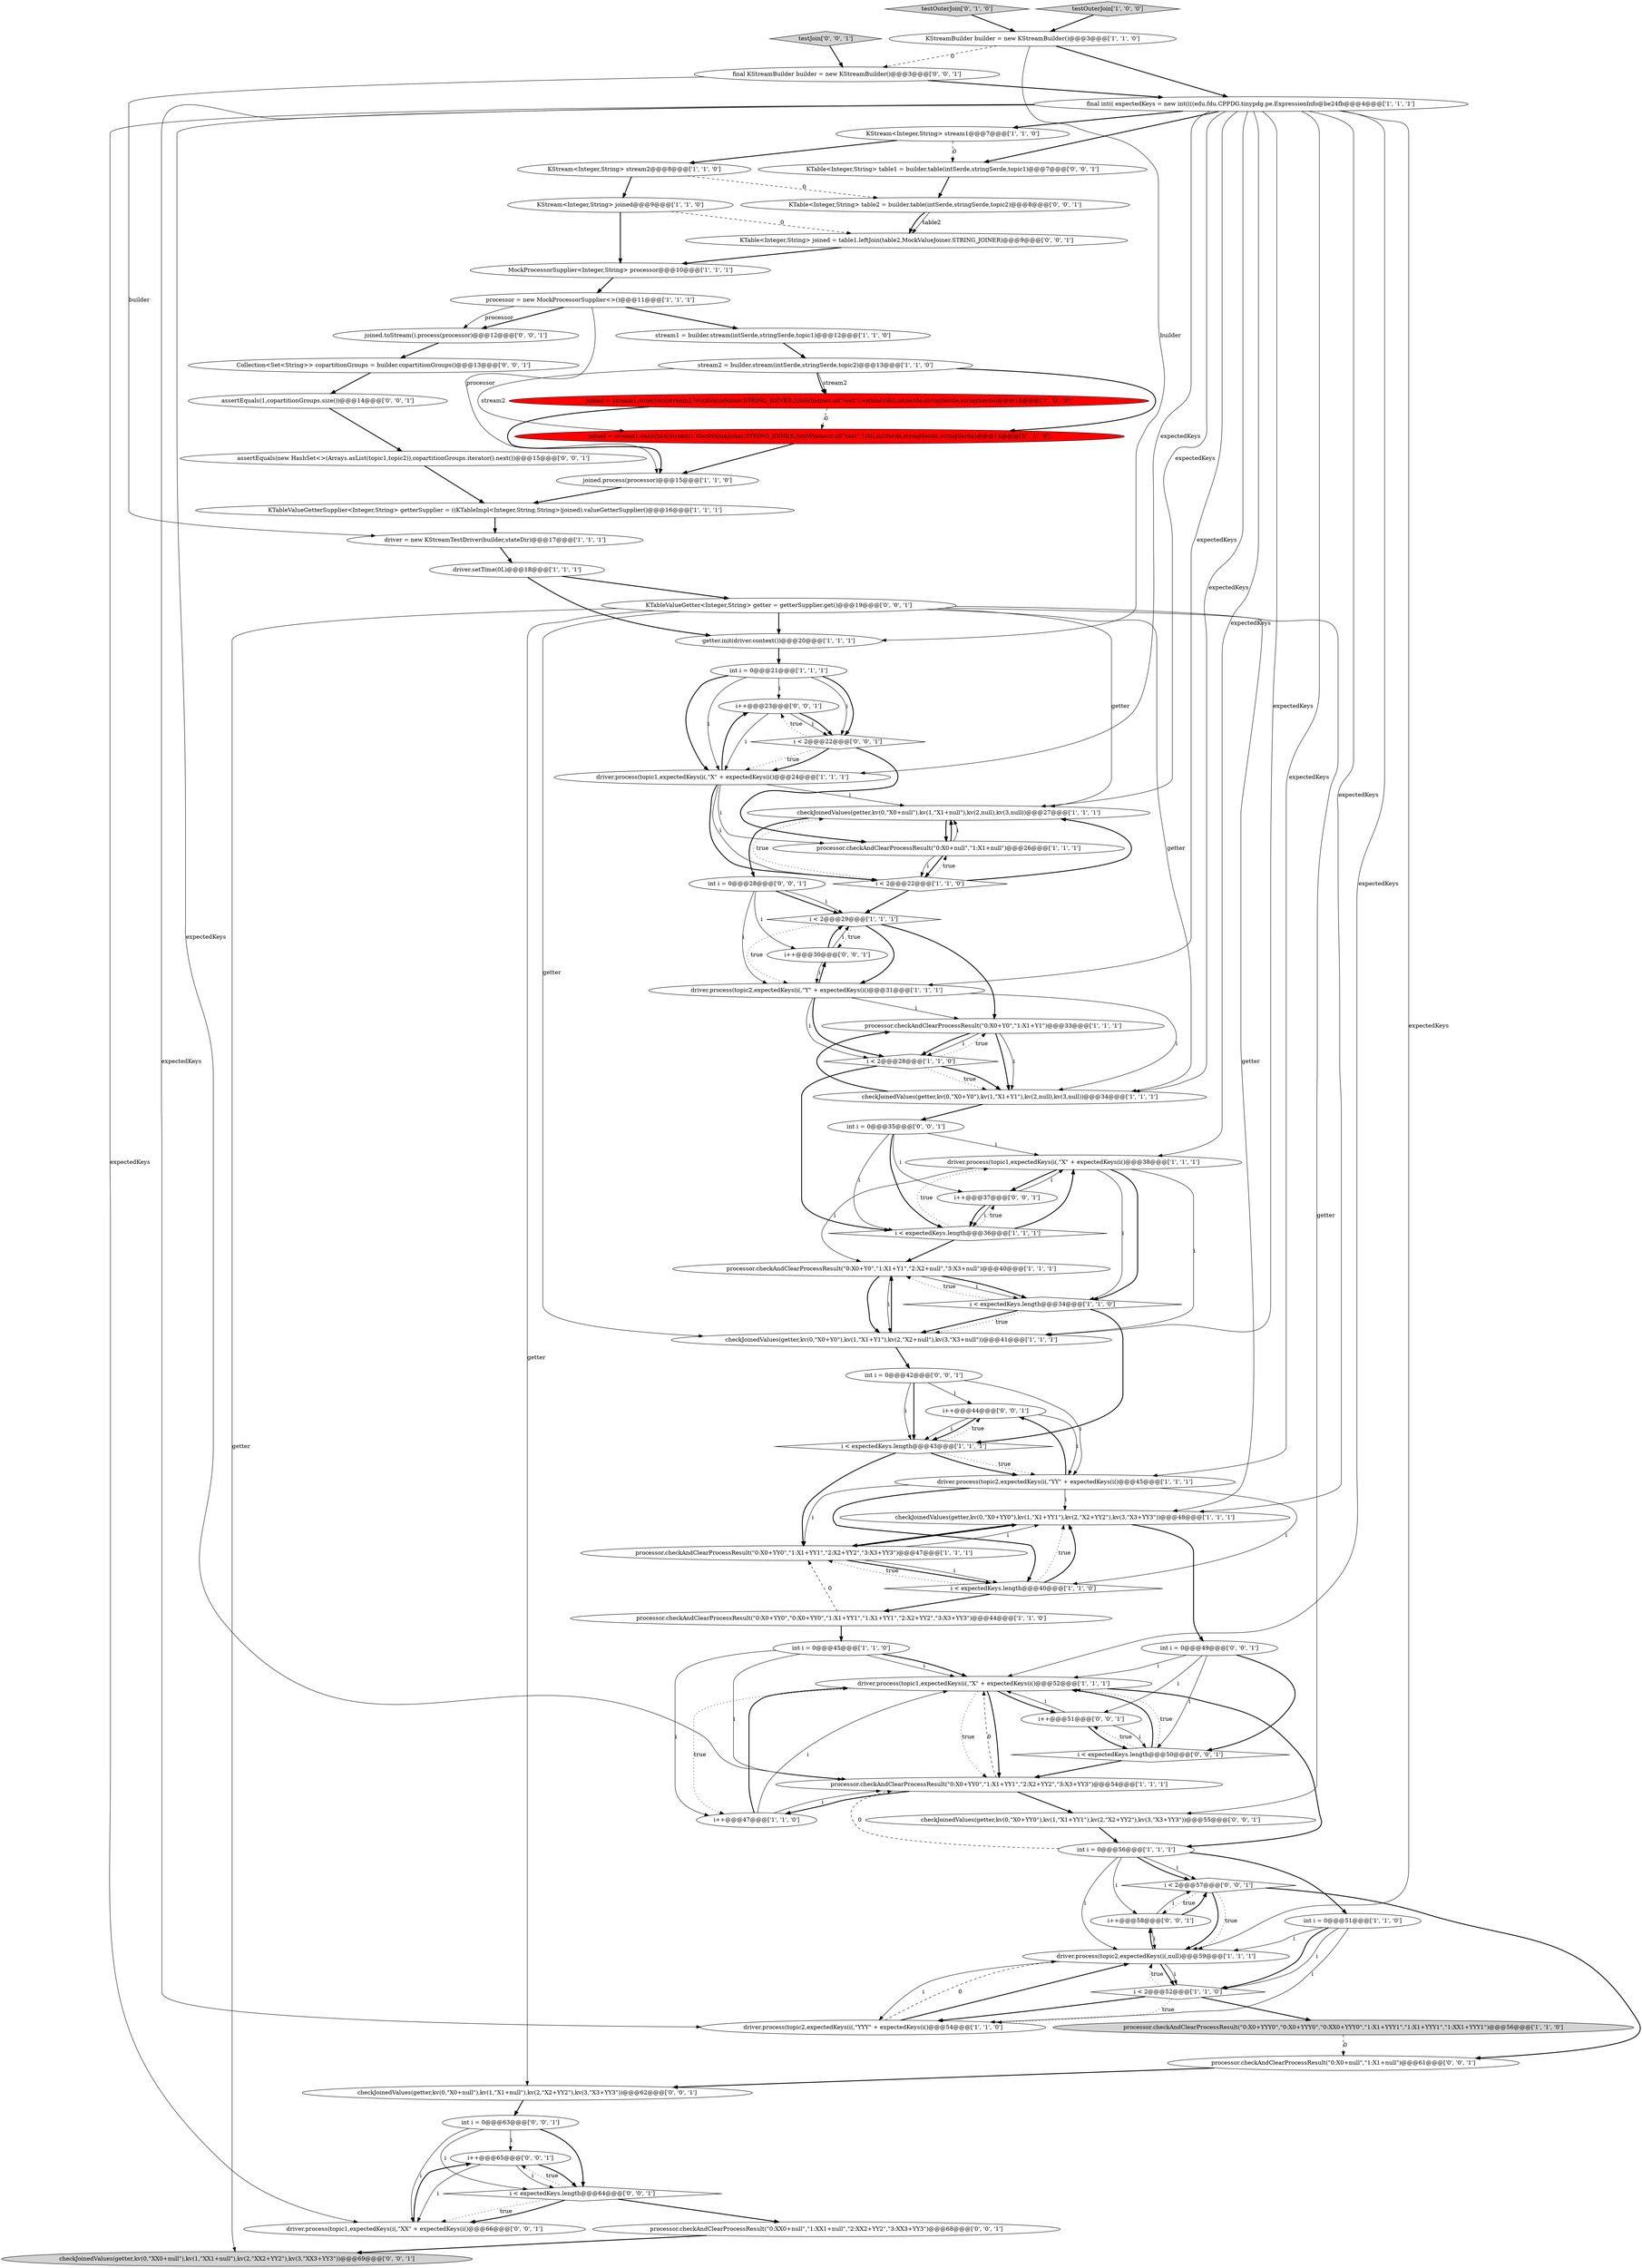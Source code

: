 digraph {
1 [style = filled, label = "KStream<Integer,String> joined@@@9@@@['1', '1', '0']", fillcolor = white, shape = ellipse image = "AAA0AAABBB1BBB"];
67 [style = filled, label = "i++@@@44@@@['0', '0', '1']", fillcolor = white, shape = ellipse image = "AAA0AAABBB3BBB"];
24 [style = filled, label = "checkJoinedValues(getter,kv(0,\"X0+null\"),kv(1,\"X1+null\"),kv(2,null),kv(3,null))@@@27@@@['1', '1', '1']", fillcolor = white, shape = ellipse image = "AAA0AAABBB1BBB"];
78 [style = filled, label = "i++@@@65@@@['0', '0', '1']", fillcolor = white, shape = ellipse image = "AAA0AAABBB3BBB"];
2 [style = filled, label = "driver = new KStreamTestDriver(builder,stateDir)@@@17@@@['1', '1', '1']", fillcolor = white, shape = ellipse image = "AAA0AAABBB1BBB"];
30 [style = filled, label = "driver.process(topic1,expectedKeys(i(,\"X\" + expectedKeys(i()@@@52@@@['1', '1', '1']", fillcolor = white, shape = ellipse image = "AAA0AAABBB1BBB"];
42 [style = filled, label = "processor.checkAndClearProcessResult(\"0:X0+YYY0\",\"0:X0+YYY0\",\"0:XX0+YYY0\",\"1:X1+YYY1\",\"1:X1+YYY1\",\"1:XX1+YYY1\")@@@56@@@['1', '1', '0']", fillcolor = lightgray, shape = ellipse image = "AAA0AAABBB1BBB"];
65 [style = filled, label = "i < 2@@@57@@@['0', '0', '1']", fillcolor = white, shape = diamond image = "AAA0AAABBB3BBB"];
53 [style = filled, label = "driver.process(topic1,expectedKeys(i(,\"XX\" + expectedKeys(i()@@@66@@@['0', '0', '1']", fillcolor = white, shape = ellipse image = "AAA0AAABBB3BBB"];
75 [style = filled, label = "KTable<Integer,String> table1 = builder.table(intSerde,stringSerde,topic1)@@@7@@@['0', '0', '1']", fillcolor = white, shape = ellipse image = "AAA0AAABBB3BBB"];
57 [style = filled, label = "Collection<Set<String>> copartitionGroups = builder.copartitionGroups()@@@13@@@['0', '0', '1']", fillcolor = white, shape = ellipse image = "AAA0AAABBB3BBB"];
73 [style = filled, label = "KTable<Integer,String> joined = table1.leftJoin(table2,MockValueJoiner.STRING_JOINER)@@@9@@@['0', '0', '1']", fillcolor = white, shape = ellipse image = "AAA0AAABBB3BBB"];
38 [style = filled, label = "processor.checkAndClearProcessResult(\"0:X0+Y0\",\"1:X1+Y1\")@@@33@@@['1', '1', '1']", fillcolor = white, shape = ellipse image = "AAA0AAABBB1BBB"];
34 [style = filled, label = "KStream<Integer,String> stream2@@@8@@@['1', '1', '0']", fillcolor = white, shape = ellipse image = "AAA0AAABBB1BBB"];
40 [style = filled, label = "KStream<Integer,String> stream1@@@7@@@['1', '1', '0']", fillcolor = white, shape = ellipse image = "AAA0AAABBB1BBB"];
64 [style = filled, label = "int i = 0@@@63@@@['0', '0', '1']", fillcolor = white, shape = ellipse image = "AAA0AAABBB3BBB"];
51 [style = filled, label = "i < expectedKeys.length@@@64@@@['0', '0', '1']", fillcolor = white, shape = diamond image = "AAA0AAABBB3BBB"];
76 [style = filled, label = "final KStreamBuilder builder = new KStreamBuilder()@@@3@@@['0', '0', '1']", fillcolor = white, shape = ellipse image = "AAA0AAABBB3BBB"];
7 [style = filled, label = "getter.init(driver.context())@@@20@@@['1', '1', '1']", fillcolor = white, shape = ellipse image = "AAA0AAABBB1BBB"];
0 [style = filled, label = "processor.checkAndClearProcessResult(\"0:X0+YY0\",\"1:X1+YY1\",\"2:X2+YY2\",\"3:X3+YY3\")@@@54@@@['1', '1', '1']", fillcolor = white, shape = ellipse image = "AAA0AAABBB1BBB"];
70 [style = filled, label = "i++@@@23@@@['0', '0', '1']", fillcolor = white, shape = ellipse image = "AAA0AAABBB3BBB"];
5 [style = filled, label = "processor.checkAndClearProcessResult(\"0:X0+YY0\",\"1:X1+YY1\",\"2:X2+YY2\",\"3:X3+YY3\")@@@47@@@['1', '1', '1']", fillcolor = white, shape = ellipse image = "AAA0AAABBB1BBB"];
19 [style = filled, label = "checkJoinedValues(getter,kv(0,\"X0+Y0\"),kv(1,\"X1+Y1\"),kv(2,null),kv(3,null))@@@34@@@['1', '1', '1']", fillcolor = white, shape = ellipse image = "AAA0AAABBB1BBB"];
63 [style = filled, label = "checkJoinedValues(getter,kv(0,\"X0+YY0\"),kv(1,\"X1+YY1\"),kv(2,\"X2+YY2\"),kv(3,\"X3+YY3\"))@@@55@@@['0', '0', '1']", fillcolor = white, shape = ellipse image = "AAA0AAABBB3BBB"];
44 [style = filled, label = "joined.process(processor)@@@15@@@['1', '1', '0']", fillcolor = white, shape = ellipse image = "AAA0AAABBB1BBB"];
43 [style = filled, label = "driver.process(topic1,expectedKeys(i(,\"X\" + expectedKeys(i()@@@24@@@['1', '1', '1']", fillcolor = white, shape = ellipse image = "AAA0AAABBB1BBB"];
10 [style = filled, label = "MockProcessorSupplier<Integer,String> processor@@@10@@@['1', '1', '1']", fillcolor = white, shape = ellipse image = "AAA0AAABBB1BBB"];
46 [style = filled, label = "processor.checkAndClearProcessResult(\"0:X0+Y0\",\"1:X1+Y1\",\"2:X2+null\",\"3:X3+null\")@@@40@@@['1', '1', '1']", fillcolor = white, shape = ellipse image = "AAA0AAABBB1BBB"];
4 [style = filled, label = "processor = new MockProcessorSupplier<>()@@@11@@@['1', '1', '1']", fillcolor = white, shape = ellipse image = "AAA0AAABBB1BBB"];
56 [style = filled, label = "i++@@@30@@@['0', '0', '1']", fillcolor = white, shape = ellipse image = "AAA0AAABBB3BBB"];
58 [style = filled, label = "int i = 0@@@42@@@['0', '0', '1']", fillcolor = white, shape = ellipse image = "AAA0AAABBB3BBB"];
31 [style = filled, label = "i < 2@@@28@@@['1', '1', '0']", fillcolor = white, shape = diamond image = "AAA0AAABBB1BBB"];
48 [style = filled, label = "joined = stream1.outerJoin(stream2,MockValueJoiner.STRING_JOINER,JoinWindows.of(\"test\",100),intSerde,stringSerde,stringSerde)@@@14@@@['0', '1', '0']", fillcolor = red, shape = ellipse image = "AAA1AAABBB2BBB"];
54 [style = filled, label = "int i = 0@@@49@@@['0', '0', '1']", fillcolor = white, shape = ellipse image = "AAA0AAABBB3BBB"];
22 [style = filled, label = "KStreamBuilder builder = new KStreamBuilder()@@@3@@@['1', '1', '0']", fillcolor = white, shape = ellipse image = "AAA0AAABBB1BBB"];
45 [style = filled, label = "processor.checkAndClearProcessResult(\"0:X0+YY0\",\"0:X0+YY0\",\"1:X1+YY1\",\"1:X1+YY1\",\"2:X2+YY2\",\"3:X3+YY3\")@@@44@@@['1', '1', '0']", fillcolor = white, shape = ellipse image = "AAA0AAABBB1BBB"];
9 [style = filled, label = "int i = 0@@@51@@@['1', '1', '0']", fillcolor = white, shape = ellipse image = "AAA0AAABBB1BBB"];
80 [style = filled, label = "processor.checkAndClearProcessResult(\"0:X0+null\",\"1:X1+null\")@@@61@@@['0', '0', '1']", fillcolor = white, shape = ellipse image = "AAA0AAABBB3BBB"];
13 [style = filled, label = "int i = 0@@@45@@@['1', '1', '0']", fillcolor = white, shape = ellipse image = "AAA0AAABBB1BBB"];
16 [style = filled, label = "processor.checkAndClearProcessResult(\"0:X0+null\",\"1:X1+null\")@@@26@@@['1', '1', '1']", fillcolor = white, shape = ellipse image = "AAA0AAABBB1BBB"];
28 [style = filled, label = "i++@@@47@@@['1', '1', '0']", fillcolor = white, shape = ellipse image = "AAA0AAABBB1BBB"];
52 [style = filled, label = "i++@@@58@@@['0', '0', '1']", fillcolor = white, shape = ellipse image = "AAA0AAABBB3BBB"];
27 [style = filled, label = "driver.process(topic2,expectedKeys(i(,null)@@@59@@@['1', '1', '1']", fillcolor = white, shape = ellipse image = "AAA0AAABBB1BBB"];
35 [style = filled, label = "int i = 0@@@21@@@['1', '1', '1']", fillcolor = white, shape = ellipse image = "AAA0AAABBB1BBB"];
8 [style = filled, label = "driver.process(topic2,expectedKeys(i(,\"YY\" + expectedKeys(i()@@@45@@@['1', '1', '1']", fillcolor = white, shape = ellipse image = "AAA0AAABBB1BBB"];
3 [style = filled, label = "driver.process(topic1,expectedKeys(i(,\"X\" + expectedKeys(i()@@@38@@@['1', '1', '1']", fillcolor = white, shape = ellipse image = "AAA0AAABBB1BBB"];
15 [style = filled, label = "driver.process(topic2,expectedKeys(i(,\"Y\" + expectedKeys(i()@@@31@@@['1', '1', '1']", fillcolor = white, shape = ellipse image = "AAA0AAABBB1BBB"];
59 [style = filled, label = "i++@@@51@@@['0', '0', '1']", fillcolor = white, shape = ellipse image = "AAA0AAABBB3BBB"];
74 [style = filled, label = "i < expectedKeys.length@@@50@@@['0', '0', '1']", fillcolor = white, shape = diamond image = "AAA0AAABBB3BBB"];
20 [style = filled, label = "i < 2@@@22@@@['1', '1', '0']", fillcolor = white, shape = diamond image = "AAA0AAABBB1BBB"];
25 [style = filled, label = "driver.setTime(0L)@@@18@@@['1', '1', '1']", fillcolor = white, shape = ellipse image = "AAA0AAABBB1BBB"];
12 [style = filled, label = "int i = 0@@@56@@@['1', '1', '1']", fillcolor = white, shape = ellipse image = "AAA0AAABBB1BBB"];
37 [style = filled, label = "final int(( expectedKeys = new int((((edu.fdu.CPPDG.tinypdg.pe.ExpressionInfo@be24fb@@@4@@@['1', '1', '1']", fillcolor = white, shape = ellipse image = "AAA0AAABBB1BBB"];
55 [style = filled, label = "int i = 0@@@28@@@['0', '0', '1']", fillcolor = white, shape = ellipse image = "AAA0AAABBB3BBB"];
36 [style = filled, label = "i < expectedKeys.length@@@43@@@['1', '1', '1']", fillcolor = white, shape = diamond image = "AAA0AAABBB1BBB"];
61 [style = filled, label = "KTableValueGetter<Integer,String> getter = getterSupplier.get()@@@19@@@['0', '0', '1']", fillcolor = white, shape = ellipse image = "AAA0AAABBB3BBB"];
47 [style = filled, label = "testOuterJoin['0', '1', '0']", fillcolor = lightgray, shape = diamond image = "AAA0AAABBB2BBB"];
79 [style = filled, label = "joined.toStream().process(processor)@@@12@@@['0', '0', '1']", fillcolor = white, shape = ellipse image = "AAA0AAABBB3BBB"];
6 [style = filled, label = "i < expectedKeys.length@@@36@@@['1', '1', '1']", fillcolor = white, shape = diamond image = "AAA0AAABBB1BBB"];
26 [style = filled, label = "i < expectedKeys.length@@@40@@@['1', '1', '0']", fillcolor = white, shape = diamond image = "AAA0AAABBB1BBB"];
29 [style = filled, label = "stream1 = builder.stream(intSerde,stringSerde,topic1)@@@12@@@['1', '1', '0']", fillcolor = white, shape = ellipse image = "AAA0AAABBB1BBB"];
33 [style = filled, label = "testOuterJoin['1', '0', '0']", fillcolor = lightgray, shape = diamond image = "AAA0AAABBB1BBB"];
17 [style = filled, label = "i < 2@@@52@@@['1', '1', '0']", fillcolor = white, shape = diamond image = "AAA0AAABBB1BBB"];
71 [style = filled, label = "processor.checkAndClearProcessResult(\"0:XX0+null\",\"1:XX1+null\",\"2:XX2+YY2\",\"3:XX3+YY3\")@@@68@@@['0', '0', '1']", fillcolor = white, shape = ellipse image = "AAA0AAABBB3BBB"];
72 [style = filled, label = "assertEquals(1,copartitionGroups.size())@@@14@@@['0', '0', '1']", fillcolor = white, shape = ellipse image = "AAA0AAABBB3BBB"];
21 [style = filled, label = "checkJoinedValues(getter,kv(0,\"X0+Y0\"),kv(1,\"X1+Y1\"),kv(2,\"X2+null\"),kv(3,\"X3+null\"))@@@41@@@['1', '1', '1']", fillcolor = white, shape = ellipse image = "AAA0AAABBB1BBB"];
49 [style = filled, label = "checkJoinedValues(getter,kv(0,\"XX0+null\"),kv(1,\"XX1+null\"),kv(2,\"XX2+YY2\"),kv(3,\"XX3+YY3\"))@@@69@@@['0', '0', '1']", fillcolor = lightgray, shape = ellipse image = "AAA0AAABBB3BBB"];
60 [style = filled, label = "KTable<Integer,String> table2 = builder.table(intSerde,stringSerde,topic2)@@@8@@@['0', '0', '1']", fillcolor = white, shape = ellipse image = "AAA0AAABBB3BBB"];
11 [style = filled, label = "stream2 = builder.stream(intSerde,stringSerde,topic2)@@@13@@@['1', '1', '0']", fillcolor = white, shape = ellipse image = "AAA0AAABBB1BBB"];
14 [style = filled, label = "joined = stream1.outerJoin(stream2,MockValueJoiner.STRING_JOINER,JoinWindows.of(\"test\").within(100),intSerde,stringSerde,stringSerde)@@@14@@@['1', '0', '0']", fillcolor = red, shape = ellipse image = "AAA1AAABBB1BBB"];
18 [style = filled, label = "driver.process(topic2,expectedKeys(i(,\"YYY\" + expectedKeys(i()@@@54@@@['1', '1', '0']", fillcolor = white, shape = ellipse image = "AAA0AAABBB1BBB"];
32 [style = filled, label = "i < expectedKeys.length@@@34@@@['1', '1', '0']", fillcolor = white, shape = diamond image = "AAA0AAABBB1BBB"];
23 [style = filled, label = "KTableValueGetterSupplier<Integer,String> getterSupplier = ((KTableImpl<Integer,String,String>)joined).valueGetterSupplier()@@@16@@@['1', '1', '1']", fillcolor = white, shape = ellipse image = "AAA0AAABBB1BBB"];
39 [style = filled, label = "i < 2@@@29@@@['1', '1', '1']", fillcolor = white, shape = diamond image = "AAA0AAABBB1BBB"];
41 [style = filled, label = "checkJoinedValues(getter,kv(0,\"X0+YY0\"),kv(1,\"X1+YY1\"),kv(2,\"X2+YY2\"),kv(3,\"X3+YY3\"))@@@48@@@['1', '1', '1']", fillcolor = white, shape = ellipse image = "AAA0AAABBB1BBB"];
50 [style = filled, label = "testJoin['0', '0', '1']", fillcolor = lightgray, shape = diamond image = "AAA0AAABBB3BBB"];
69 [style = filled, label = "assertEquals(new HashSet<>(Arrays.asList(topic1,topic2)),copartitionGroups.iterator().next())@@@15@@@['0', '0', '1']", fillcolor = white, shape = ellipse image = "AAA0AAABBB3BBB"];
68 [style = filled, label = "checkJoinedValues(getter,kv(0,\"X0+null\"),kv(1,\"X1+null\"),kv(2,\"X2+YY2\"),kv(3,\"X3+YY3\"))@@@62@@@['0', '0', '1']", fillcolor = white, shape = ellipse image = "AAA0AAABBB3BBB"];
66 [style = filled, label = "i++@@@37@@@['0', '0', '1']", fillcolor = white, shape = ellipse image = "AAA0AAABBB3BBB"];
62 [style = filled, label = "i < 2@@@22@@@['0', '0', '1']", fillcolor = white, shape = diamond image = "AAA0AAABBB3BBB"];
77 [style = filled, label = "int i = 0@@@35@@@['0', '0', '1']", fillcolor = white, shape = ellipse image = "AAA0AAABBB3BBB"];
36->8 [style = dotted, label="true"];
6->3 [style = bold, label=""];
4->44 [style = solid, label="processor"];
8->26 [style = solid, label="i"];
3->46 [style = solid, label="i"];
62->43 [style = dotted, label="true"];
64->51 [style = bold, label=""];
36->67 [style = dotted, label="true"];
11->14 [style = bold, label=""];
22->37 [style = bold, label=""];
67->8 [style = solid, label="i"];
65->80 [style = bold, label=""];
21->58 [style = bold, label=""];
30->0 [style = dotted, label="true"];
7->35 [style = bold, label=""];
51->53 [style = bold, label=""];
54->30 [style = solid, label="i"];
38->31 [style = bold, label=""];
35->43 [style = bold, label=""];
12->9 [style = bold, label=""];
15->19 [style = solid, label="i"];
12->27 [style = solid, label="i"];
37->15 [style = solid, label="expectedKeys"];
47->22 [style = bold, label=""];
44->23 [style = bold, label=""];
54->59 [style = solid, label="i"];
21->46 [style = bold, label=""];
46->21 [style = bold, label=""];
37->40 [style = bold, label=""];
3->66 [style = bold, label=""];
31->6 [style = bold, label=""];
1->73 [style = dashed, label="0"];
42->80 [style = dashed, label="0"];
76->2 [style = solid, label="builder"];
55->56 [style = solid, label="i"];
61->63 [style = solid, label="getter"];
55->15 [style = solid, label="i"];
73->10 [style = bold, label=""];
77->3 [style = solid, label="i"];
65->52 [style = dotted, label="true"];
0->30 [style = dashed, label="0"];
27->17 [style = bold, label=""];
76->37 [style = bold, label=""];
39->38 [style = bold, label=""];
4->79 [style = bold, label=""];
74->30 [style = bold, label=""];
71->49 [style = bold, label=""];
43->24 [style = solid, label="i"];
51->53 [style = dotted, label="true"];
41->54 [style = bold, label=""];
6->46 [style = bold, label=""];
6->3 [style = dotted, label="true"];
2->25 [style = bold, label=""];
74->30 [style = dotted, label="true"];
75->60 [style = bold, label=""];
53->78 [style = bold, label=""];
61->19 [style = solid, label="getter"];
17->27 [style = dotted, label="true"];
26->41 [style = dotted, label="true"];
51->71 [style = bold, label=""];
43->70 [style = bold, label=""];
64->51 [style = solid, label="i"];
31->19 [style = dotted, label="true"];
74->59 [style = dotted, label="true"];
37->75 [style = bold, label=""];
28->0 [style = solid, label="i"];
22->76 [style = dashed, label="0"];
13->0 [style = solid, label="i"];
37->21 [style = solid, label="expectedKeys"];
43->16 [style = solid, label="i"];
12->52 [style = solid, label="i"];
52->27 [style = solid, label="i"];
28->30 [style = bold, label=""];
20->24 [style = dotted, label="true"];
11->48 [style = bold, label=""];
16->20 [style = solid, label="i"];
24->55 [style = bold, label=""];
78->53 [style = solid, label="i"];
79->57 [style = bold, label=""];
52->65 [style = bold, label=""];
9->17 [style = bold, label=""];
3->21 [style = solid, label="i"];
58->36 [style = solid, label="i"];
40->34 [style = bold, label=""];
48->44 [style = bold, label=""];
11->14 [style = solid, label="stream2"];
61->41 [style = solid, label="getter"];
51->78 [style = dotted, label="true"];
17->42 [style = bold, label=""];
25->7 [style = bold, label=""];
13->30 [style = solid, label="i"];
37->18 [style = solid, label="expectedKeys"];
43->20 [style = solid, label="i"];
65->27 [style = bold, label=""];
62->43 [style = bold, label=""];
12->65 [style = bold, label=""];
54->74 [style = bold, label=""];
15->31 [style = bold, label=""];
8->67 [style = bold, label=""];
61->7 [style = bold, label=""];
61->24 [style = solid, label="getter"];
69->23 [style = bold, label=""];
20->39 [style = bold, label=""];
37->30 [style = solid, label="expectedKeys"];
32->36 [style = bold, label=""];
54->74 [style = solid, label="i"];
15->31 [style = solid, label="i"];
56->15 [style = solid, label="i"];
30->28 [style = dotted, label="true"];
16->20 [style = bold, label=""];
19->38 [style = bold, label=""];
29->11 [style = bold, label=""];
77->6 [style = bold, label=""];
22->7 [style = solid, label="builder"];
37->41 [style = solid, label="expectedKeys"];
9->18 [style = solid, label="i"];
66->3 [style = solid, label="i"];
37->27 [style = solid, label="expectedKeys"];
28->30 [style = solid, label="i"];
59->30 [style = solid, label="i"];
59->74 [style = solid, label="i"];
5->41 [style = solid, label="i"];
72->69 [style = bold, label=""];
17->18 [style = dotted, label="true"];
35->70 [style = solid, label="i"];
78->51 [style = bold, label=""];
46->21 [style = solid, label="i"];
16->24 [style = bold, label=""];
18->27 [style = dashed, label="0"];
43->20 [style = bold, label=""];
27->18 [style = solid, label="i"];
5->26 [style = bold, label=""];
35->62 [style = solid, label="i"];
4->29 [style = bold, label=""];
55->39 [style = bold, label=""];
3->32 [style = solid, label="i"];
46->32 [style = solid, label="i"];
38->19 [style = bold, label=""];
27->17 [style = solid, label="i"];
70->62 [style = solid, label="i"];
27->52 [style = bold, label=""];
40->75 [style = dashed, label="0"];
62->16 [style = bold, label=""];
63->12 [style = bold, label=""];
26->41 [style = bold, label=""];
30->12 [style = bold, label=""];
78->51 [style = solid, label="i"];
6->66 [style = dotted, label="true"];
55->39 [style = solid, label="i"];
65->27 [style = dotted, label="true"];
80->68 [style = bold, label=""];
52->65 [style = solid, label="i"];
77->6 [style = solid, label="i"];
37->3 [style = solid, label="expectedKeys"];
56->39 [style = bold, label=""];
58->8 [style = solid, label="i"];
36->8 [style = bold, label=""];
0->63 [style = bold, label=""];
36->5 [style = bold, label=""];
30->0 [style = bold, label=""];
23->2 [style = bold, label=""];
30->59 [style = bold, label=""];
13->28 [style = solid, label="i"];
67->36 [style = solid, label="i"];
15->56 [style = bold, label=""];
32->46 [style = dotted, label="true"];
46->32 [style = bold, label=""];
38->19 [style = solid, label="i"];
4->79 [style = solid, label="processor"];
19->77 [style = bold, label=""];
31->19 [style = bold, label=""];
62->70 [style = dotted, label="true"];
33->22 [style = bold, label=""];
64->53 [style = solid, label="i"];
35->43 [style = solid, label="i"];
68->64 [style = bold, label=""];
5->26 [style = solid, label="i"];
58->36 [style = bold, label=""];
60->73 [style = solid, label="table2"];
66->6 [style = solid, label="i"];
39->15 [style = bold, label=""];
32->21 [style = bold, label=""];
32->21 [style = dotted, label="true"];
38->31 [style = solid, label="i"];
37->53 [style = solid, label="expectedKeys"];
56->39 [style = solid, label="i"];
34->1 [style = bold, label=""];
74->0 [style = bold, label=""];
14->48 [style = dashed, label="0"];
70->62 [style = bold, label=""];
9->17 [style = solid, label="i"];
61->21 [style = solid, label="getter"];
66->6 [style = bold, label=""];
45->13 [style = bold, label=""];
13->30 [style = bold, label=""];
50->76 [style = bold, label=""];
70->43 [style = solid, label="i"];
57->72 [style = bold, label=""];
59->74 [style = bold, label=""];
37->0 [style = solid, label="expectedKeys"];
14->44 [style = bold, label=""];
37->24 [style = solid, label="expectedKeys"];
11->48 [style = solid, label="stream2"];
8->41 [style = solid, label="i"];
37->43 [style = solid, label="expectedKeys"];
61->68 [style = solid, label="getter"];
24->16 [style = bold, label=""];
45->5 [style = dashed, label="0"];
37->19 [style = solid, label="expectedKeys"];
39->15 [style = dotted, label="true"];
5->41 [style = bold, label=""];
18->27 [style = bold, label=""];
77->66 [style = solid, label="i"];
60->73 [style = bold, label=""];
8->5 [style = solid, label="i"];
31->38 [style = dotted, label="true"];
35->62 [style = bold, label=""];
37->8 [style = solid, label="expectedKeys"];
10->4 [style = bold, label=""];
12->0 [style = dashed, label="0"];
26->45 [style = bold, label=""];
25->61 [style = bold, label=""];
67->36 [style = bold, label=""];
16->24 [style = solid, label="i"];
9->27 [style = solid, label="i"];
61->49 [style = solid, label="getter"];
39->56 [style = dotted, label="true"];
15->38 [style = solid, label="i"];
20->24 [style = bold, label=""];
3->32 [style = bold, label=""];
1->10 [style = bold, label=""];
58->67 [style = solid, label="i"];
34->60 [style = dashed, label="0"];
64->78 [style = solid, label="i"];
26->5 [style = dotted, label="true"];
12->65 [style = solid, label="i"];
17->18 [style = bold, label=""];
0->28 [style = bold, label=""];
20->16 [style = dotted, label="true"];
41->5 [style = bold, label=""];
8->26 [style = bold, label=""];
}
